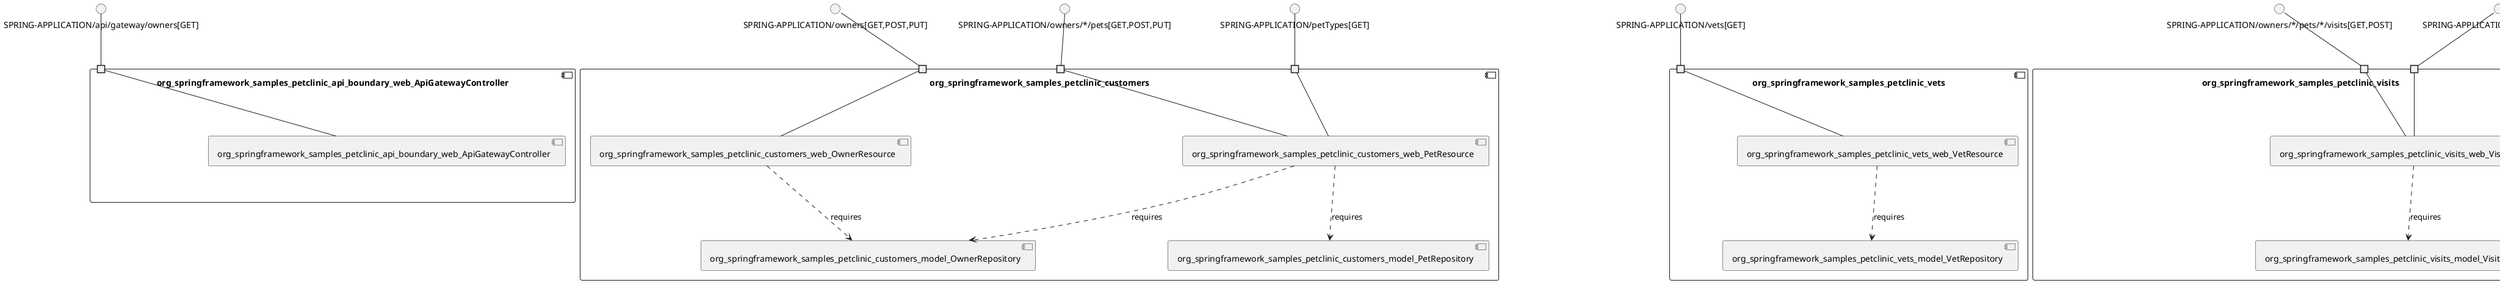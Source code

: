 @startuml
skinparam fixCircleLabelOverlapping true
skinparam componentStyle uml2
component "org_springframework_samples_petclinic_api_boundary_web_ApiGatewayController\n\n\n\n\n\n" {
[org_springframework_samples_petclinic_api_boundary_web_ApiGatewayController]
portin " " as org_springframework_samples_petclinic_api_boundary_web_ApiGatewayController_requires_SPRING_APPLICATION_api_gateway_owners_GET_
"org_springframework_samples_petclinic_api_boundary_web_ApiGatewayController_requires_SPRING_APPLICATION_api_gateway_owners_GET_"--[org_springframework_samples_petclinic_api_boundary_web_ApiGatewayController]
}
interface "SPRING-APPLICATION/api/gateway/owners[GET]" as interface.SPRING_APPLICATION_api_gateway_owners_GET_
interface.SPRING_APPLICATION_api_gateway_owners_GET_--"org_springframework_samples_petclinic_api_boundary_web_ApiGatewayController_requires_SPRING_APPLICATION_api_gateway_owners_GET_"
component "org_springframework_samples_petclinic_customers\n\n\n\n\n\n" {
[org_springframework_samples_petclinic_customers_model_OwnerRepository]
[org_springframework_samples_petclinic_customers_model_PetRepository]
[org_springframework_samples_petclinic_customers_web_OwnerResource]
[org_springframework_samples_petclinic_customers_web_PetResource]
portin " " as org_springframework_samples_petclinic_customers_requires_SPRING_APPLICATION_petTypes_GET_
portin " " as org_springframework_samples_petclinic_customers_requires_SPRING_APPLICATION_owners_GET_POST_PUT_
portin " " as org_springframework_samples_petclinic_customers_requires_SPRING_APPLICATION_owners_pets_GET_POST_PUT_
[org_springframework_samples_petclinic_customers_web_PetResource]..>[org_springframework_samples_petclinic_customers_model_OwnerRepository] : requires
[org_springframework_samples_petclinic_customers_web_PetResource]..>[org_springframework_samples_petclinic_customers_model_PetRepository] : requires
[org_springframework_samples_petclinic_customers_web_OwnerResource]..>[org_springframework_samples_petclinic_customers_model_OwnerRepository] : requires
"org_springframework_samples_petclinic_customers_requires_SPRING_APPLICATION_petTypes_GET_"--[org_springframework_samples_petclinic_customers_web_PetResource]
"org_springframework_samples_petclinic_customers_requires_SPRING_APPLICATION_owners_pets_GET_POST_PUT_"--[org_springframework_samples_petclinic_customers_web_PetResource]
"org_springframework_samples_petclinic_customers_requires_SPRING_APPLICATION_owners_GET_POST_PUT_"--[org_springframework_samples_petclinic_customers_web_OwnerResource]
}
interface "SPRING-APPLICATION/owners[GET,POST,PUT]" as interface.SPRING_APPLICATION_owners_GET_POST_PUT_
interface.SPRING_APPLICATION_owners_GET_POST_PUT_--"org_springframework_samples_petclinic_customers_requires_SPRING_APPLICATION_owners_GET_POST_PUT_"
interface "SPRING-APPLICATION/owners/*/pets[GET,POST,PUT]" as interface.SPRING_APPLICATION_owners_pets_GET_POST_PUT_
interface.SPRING_APPLICATION_owners_pets_GET_POST_PUT_--"org_springframework_samples_petclinic_customers_requires_SPRING_APPLICATION_owners_pets_GET_POST_PUT_"
interface "SPRING-APPLICATION/petTypes[GET]" as interface.SPRING_APPLICATION_petTypes_GET_
interface.SPRING_APPLICATION_petTypes_GET_--"org_springframework_samples_petclinic_customers_requires_SPRING_APPLICATION_petTypes_GET_"
component "org_springframework_samples_petclinic_vets\n\n\n\n\n\n" {
[org_springframework_samples_petclinic_vets_web_VetResource]
[org_springframework_samples_petclinic_vets_model_VetRepository]
portin " " as org_springframework_samples_petclinic_vets_requires_SPRING_APPLICATION_vets_GET_
[org_springframework_samples_petclinic_vets_web_VetResource]..>[org_springframework_samples_petclinic_vets_model_VetRepository] : requires
"org_springframework_samples_petclinic_vets_requires_SPRING_APPLICATION_vets_GET_"--[org_springframework_samples_petclinic_vets_web_VetResource]
}
interface "SPRING-APPLICATION/vets[GET]" as interface.SPRING_APPLICATION_vets_GET_
interface.SPRING_APPLICATION_vets_GET_--"org_springframework_samples_petclinic_vets_requires_SPRING_APPLICATION_vets_GET_"
component "org_springframework_samples_petclinic_visits\n\n\n\n\n\n" {
[org_springframework_samples_petclinic_visits_model_VisitRepository]
[org_springframework_samples_petclinic_visits_web_VisitResource]
portin " " as org_springframework_samples_petclinic_visits_requires_SPRING_APPLICATION_owners_pets_visits_GET_POST_
portin " " as org_springframework_samples_petclinic_visits_requires_SPRING_APPLICATION_pets_visits_GET_
[org_springframework_samples_petclinic_visits_web_VisitResource]..>[org_springframework_samples_petclinic_visits_model_VisitRepository] : requires
"org_springframework_samples_petclinic_visits_requires_SPRING_APPLICATION_pets_visits_GET_"--[org_springframework_samples_petclinic_visits_web_VisitResource]
"org_springframework_samples_petclinic_visits_requires_SPRING_APPLICATION_owners_pets_visits_GET_POST_"--[org_springframework_samples_petclinic_visits_web_VisitResource]
}
interface "SPRING-APPLICATION/owners/*/pets/*/visits[GET,POST]" as interface.SPRING_APPLICATION_owners_pets_visits_GET_POST_
interface.SPRING_APPLICATION_owners_pets_visits_GET_POST_--"org_springframework_samples_petclinic_visits_requires_SPRING_APPLICATION_owners_pets_visits_GET_POST_"
interface "SPRING-APPLICATION/pets/visits[GET]" as interface.SPRING_APPLICATION_pets_visits_GET_
interface.SPRING_APPLICATION_pets_visits_GET_--"org_springframework_samples_petclinic_visits_requires_SPRING_APPLICATION_pets_visits_GET_"

@enduml
